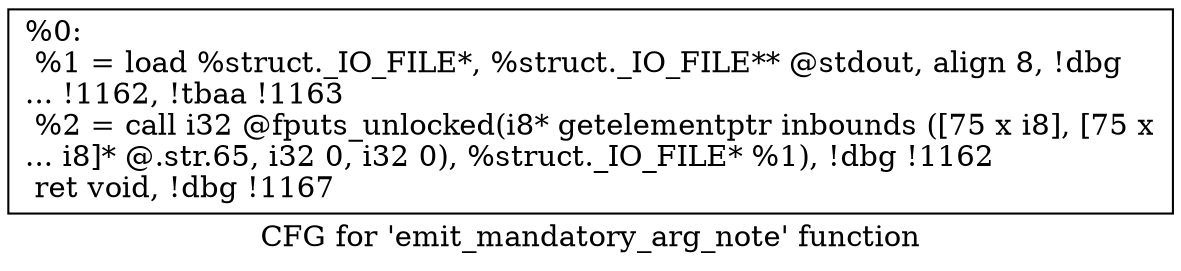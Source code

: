 digraph "CFG for 'emit_mandatory_arg_note' function" {
	label="CFG for 'emit_mandatory_arg_note' function";

	Node0x1593100 [shape=record,label="{%0:\l  %1 = load %struct._IO_FILE*, %struct._IO_FILE** @stdout, align 8, !dbg\l... !1162, !tbaa !1163\l  %2 = call i32 @fputs_unlocked(i8* getelementptr inbounds ([75 x i8], [75 x\l... i8]* @.str.65, i32 0, i32 0), %struct._IO_FILE* %1), !dbg !1162\l  ret void, !dbg !1167\l}"];
}
